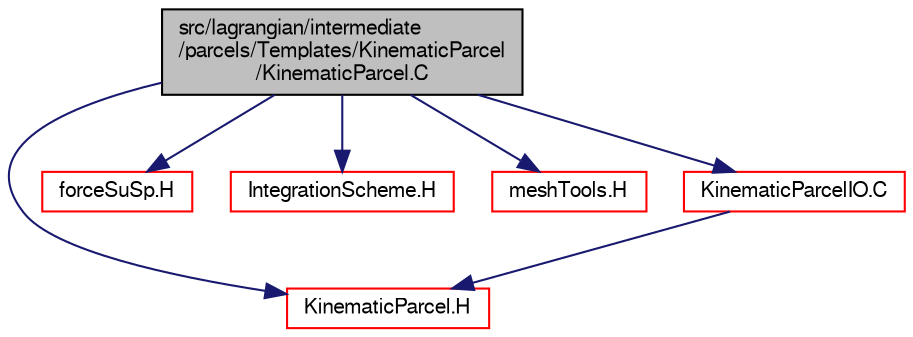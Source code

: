 digraph "src/lagrangian/intermediate/parcels/Templates/KinematicParcel/KinematicParcel.C"
{
  bgcolor="transparent";
  edge [fontname="FreeSans",fontsize="10",labelfontname="FreeSans",labelfontsize="10"];
  node [fontname="FreeSans",fontsize="10",shape=record];
  Node0 [label="src/lagrangian/intermediate\l/parcels/Templates/KinematicParcel\l/KinematicParcel.C",height=0.2,width=0.4,color="black", fillcolor="grey75", style="filled", fontcolor="black"];
  Node0 -> Node1 [color="midnightblue",fontsize="10",style="solid",fontname="FreeSans"];
  Node1 [label="KinematicParcel.H",height=0.2,width=0.4,color="red",URL="$a05441.html"];
  Node0 -> Node346 [color="midnightblue",fontsize="10",style="solid",fontname="FreeSans"];
  Node346 [label="forceSuSp.H",height=0.2,width=0.4,color="red",URL="$a05837.html"];
  Node0 -> Node349 [color="midnightblue",fontsize="10",style="solid",fontname="FreeSans"];
  Node349 [label="IntegrationScheme.H",height=0.2,width=0.4,color="red",URL="$a05258.html"];
  Node0 -> Node350 [color="midnightblue",fontsize="10",style="solid",fontname="FreeSans"];
  Node350 [label="meshTools.H",height=0.2,width=0.4,color="red",URL="$a07670.html"];
  Node0 -> Node351 [color="midnightblue",fontsize="10",style="solid",fontname="FreeSans"];
  Node351 [label="KinematicParcelIO.C",height=0.2,width=0.4,color="red",URL="$a05447.html"];
  Node351 -> Node1 [color="midnightblue",fontsize="10",style="solid",fontname="FreeSans"];
}
